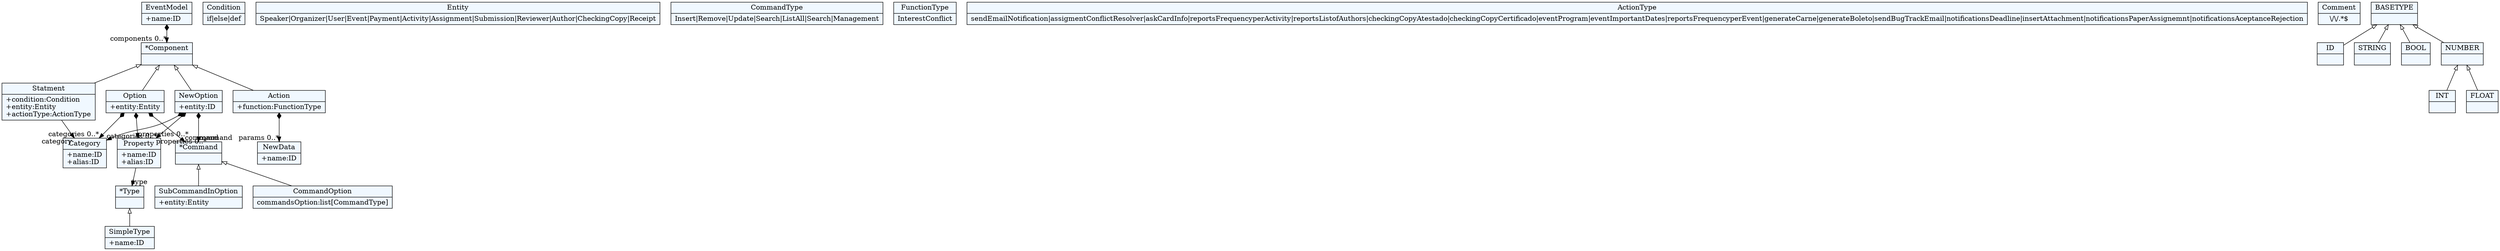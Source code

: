 
    digraph xtext {
    fontname = "Bitstream Vera Sans"
    fontsize = 8
    node[
        shape=record,
        style=filled,
        fillcolor=aliceblue
    ]
    nodesep = 0.3
    edge[dir=black,arrowtail=empty]


140669488216152 -> 140669488218008[arrowtail=diamond, dir=both, headlabel="components 0..*"]
140669488216152[ label="{EventModel|+name:ID\l}"]

140669488218008[ label="{*Component|}"]
140669488218008 -> 140669486928040 [dir=back]
140669488218008 -> 140669486941032 [dir=back]
140669488218008 -> 140669488219864 [dir=back]
140669488218008 -> 140669486929896 [dir=back]

140669488219864 -> 140669488227288[headlabel="category "]
140669488219864[ label="{Statment|+condition:Condition\l+entity:Entity\l+actionType:ActionType\l}"]

140669488221720[ label="{Condition|if\|else\|def}"]

140669486928040 -> 140669486933608[arrowtail=diamond, dir=both, headlabel="properties 0..*"]
140669486928040 -> 140669488223576[arrowtail=diamond, dir=both, headlabel="command "]
140669486928040 -> 140669488227288[arrowtail=diamond, dir=both, headlabel="categories 0..*"]
140669486928040[ label="{Option|+entity:Entity\l}"]

140669486929896 -> 140669486933608[arrowtail=diamond, dir=both, headlabel="properties 0..*"]
140669486929896 -> 140669488223576[arrowtail=diamond, dir=both, headlabel="command "]
140669486929896 -> 140669488227288[arrowtail=diamond, dir=both, headlabel="categories 0..*"]
140669486929896[ label="{NewOption|+entity:ID\l}"]

140669488223576[ label="{*Command|}"]
140669488223576 -> 140669486937320 [dir=back]
140669488223576 -> 140669488225432 [dir=back]

140669488225432[ label="{SubCommandInOption|+entity:Entity\l}"]

140669488227288[ label="{Category|+name:ID\l+alias:ID\l}"]

140669486931752[ label="{Entity|Speaker\|Organizer\|User\|Event\|Payment\|Activity\|Assignment\|Submission\|Reviewer\|Author\|CheckingCopy\|Receipt}"]

140669486933608 -> 140669486935464[headlabel="type "]
140669486933608[ label="{Property|+name:ID\l+alias:ID\l}"]

140669486935464[ label="{*Type|}"]
140669486935464 -> 140669486856952 [dir=back]

140669486856952[ label="{SimpleType|+name:ID\l}"]

140669486937320[ label="{CommandOption|commandsOption:list[CommandType]\l}"]

140669486939176[ label="{CommandType|Insert\|Remove\|Update\|Search\|ListAll\|Search\|Management}"]

140669486941032 -> 140669486944744[arrowtail=diamond, dir=both, headlabel="params 0..*"]
140669486941032[ label="{Action|+function:FunctionType\l}"]

140669486942888[ label="{FunctionType|InterestConflict}"]

140669486944744[ label="{NewData|+name:ID\l}"]

140669486946600[ label="{ActionType|sendEmailNotification\|assigmentConflictResolver\|askCardInfo\|reportsFrequencyperActivity\|reportsListofAuthors\|checkingCopyAtestado\|checkingCopyCertificado\|eventProgram\|eventImportantDates\|reportsFrequencyperEvent\|generateCarne\|generateBoleto\|sendBugTrackEmail\|notificationsDeadline\|insertAttachment\|notificationsPaperAssignemnt\|notificationsAceptanceRejection}"]

140669486948456[ label="{Comment|\\/\\/.*$}"]

140669488053144[ label="{ID|}"]

140669488055000[ label="{STRING|}"]

140669488056856[ label="{BOOL|}"]

140669488059288[ label="{INT|}"]

140669488061720[ label="{FLOAT|}"]

140669488064152[ label="{NUMBER|}"]
140669488064152 -> 140669488061720 [dir=back]
140669488064152 -> 140669488059288 [dir=back]

140669488066008[ label="{BASETYPE|}"]
140669488066008 -> 140669488064152 [dir=back]
140669488066008 -> 140669488056856 [dir=back]
140669488066008 -> 140669488053144 [dir=back]
140669488066008 -> 140669488055000 [dir=back]


}
